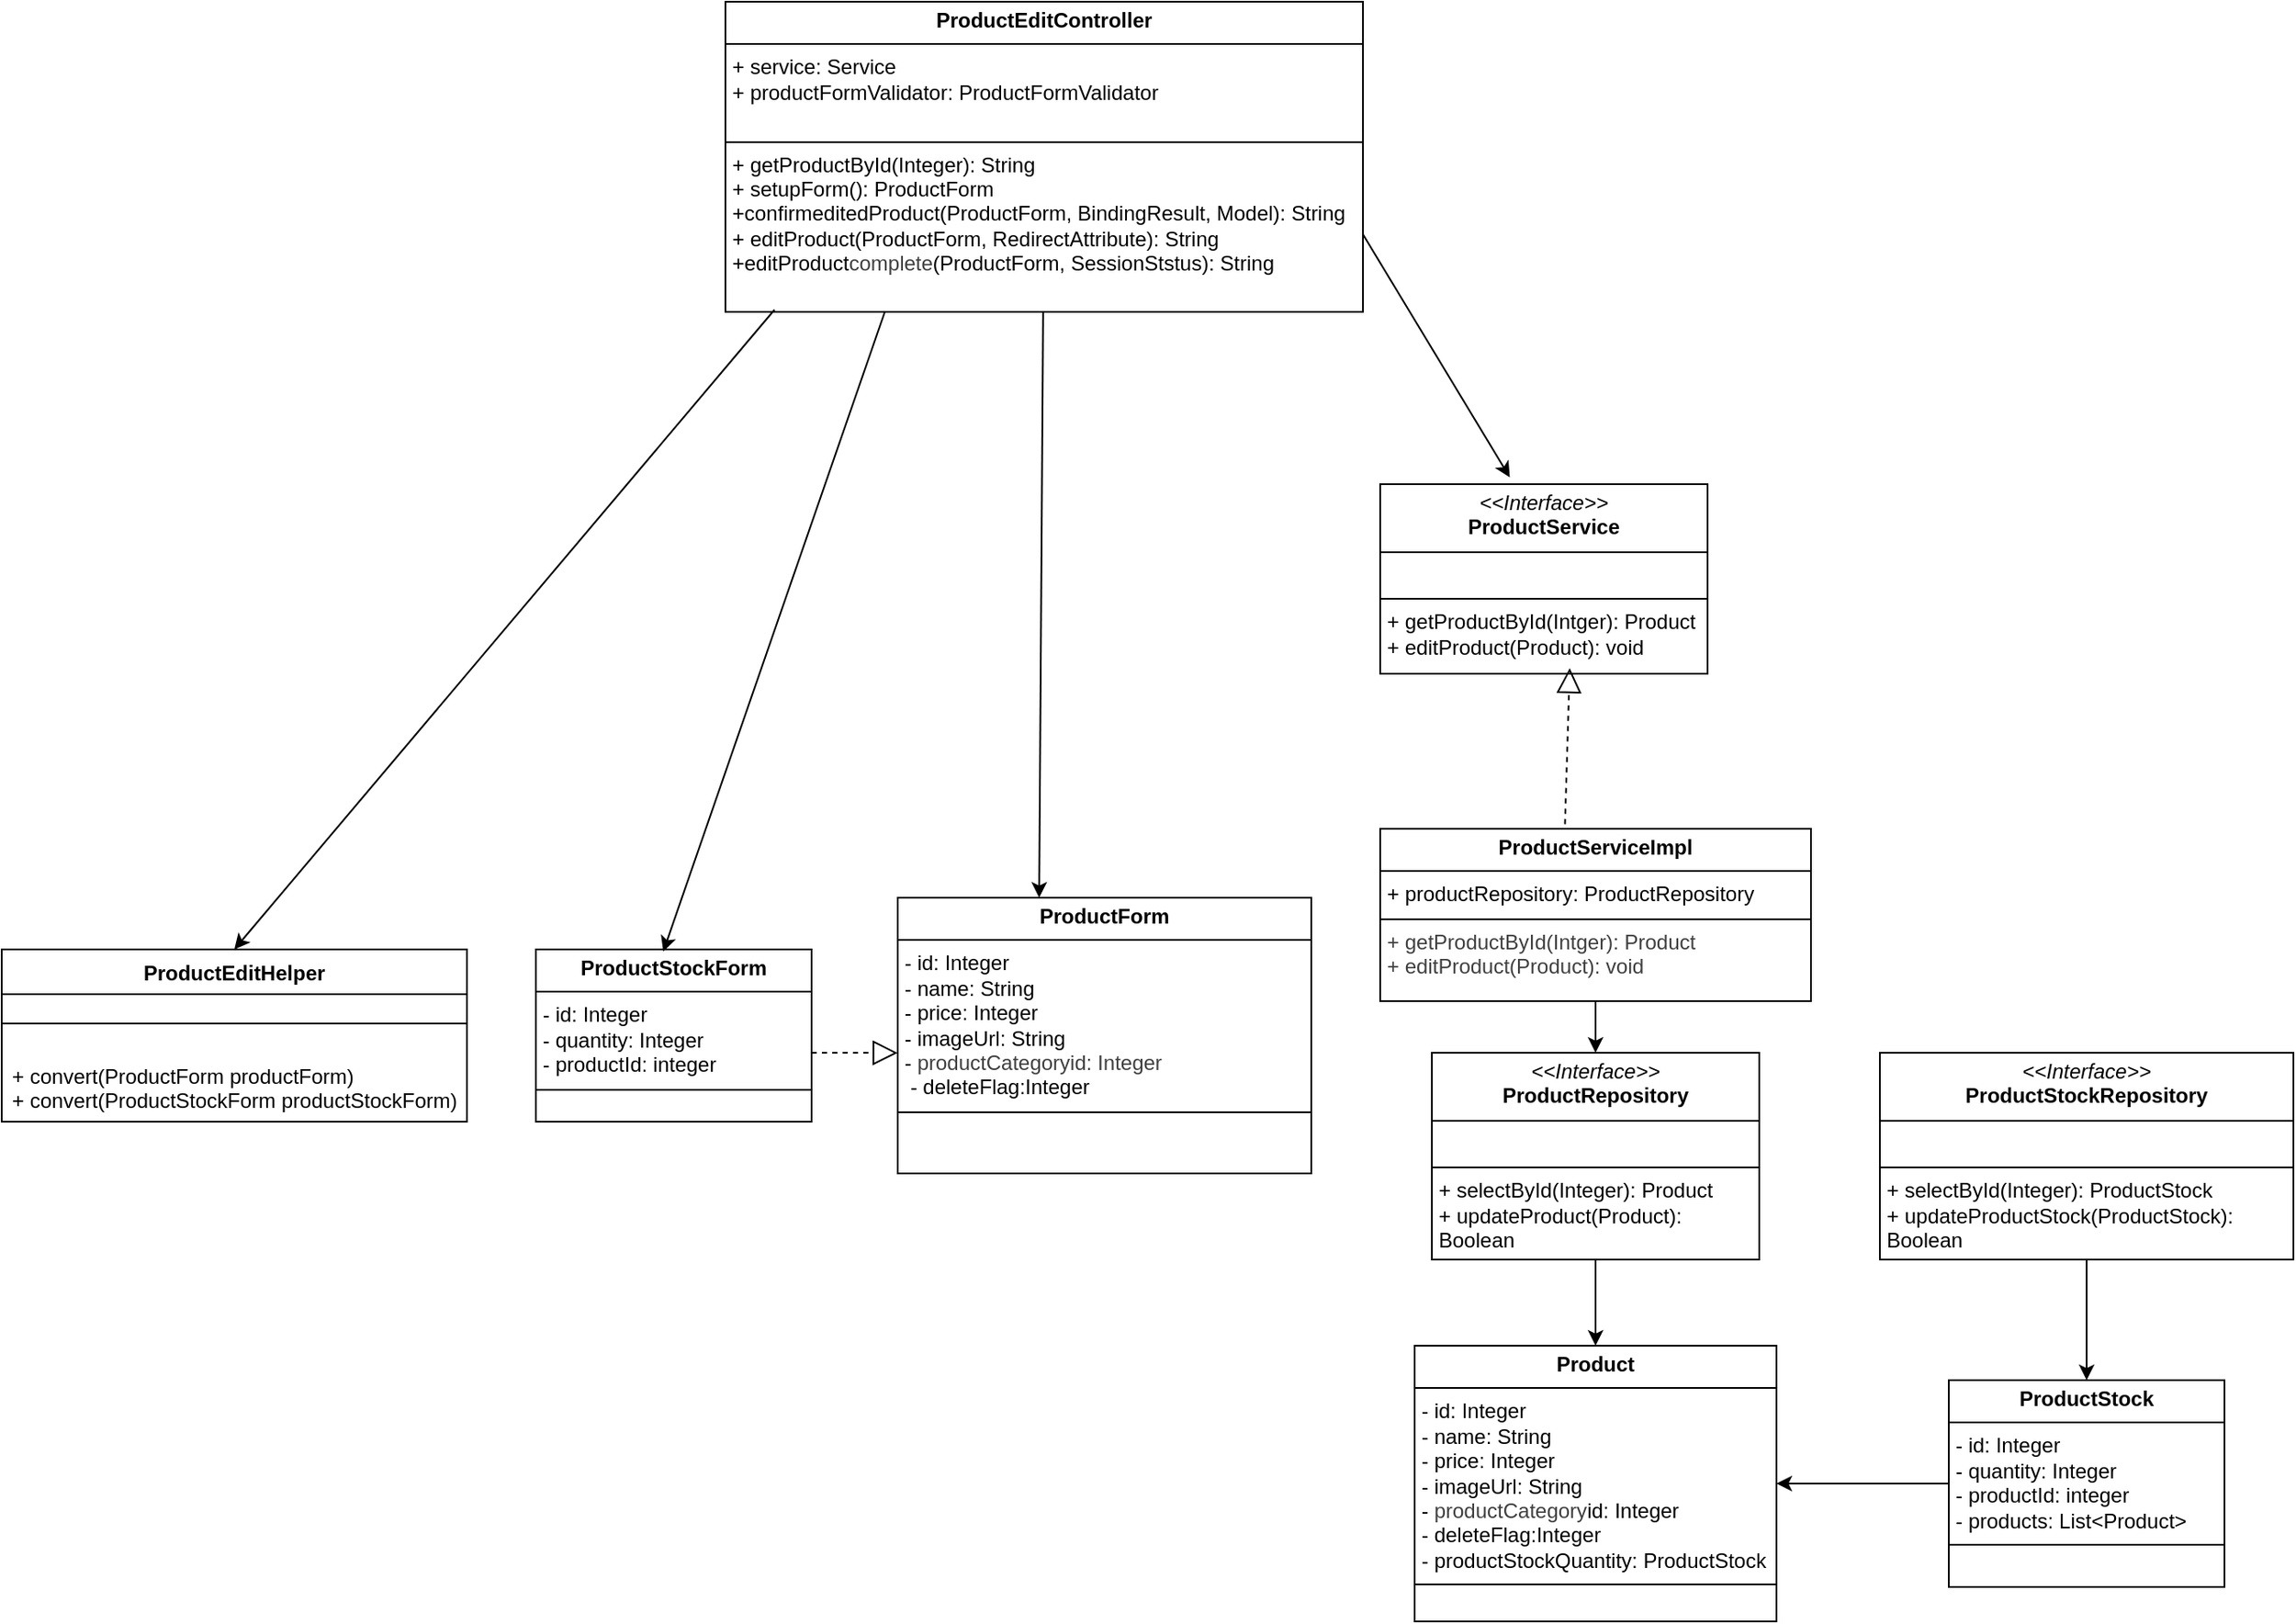 <mxfile>
  <diagram id="x81CGb3GGjV_3tPumR1I" name="Page-1">
    <mxGraphModel dx="1997" dy="1798" grid="1" gridSize="10" guides="1" tooltips="1" connect="1" arrows="1" fold="1" page="1" pageScale="1" pageWidth="850" pageHeight="1100" math="0" shadow="0">
      <root>
        <mxCell id="0" />
        <mxCell id="1" parent="0" />
        <mxCell id="43" value="" style="edgeStyle=none;html=1;" parent="1" source="8" target="11" edge="1">
          <mxGeometry relative="1" as="geometry" />
        </mxCell>
        <mxCell id="8" value="&lt;p style=&quot;margin:0px;margin-top:4px;text-align:center;&quot;&gt;&lt;b&gt;ProductServiceImpl&lt;/b&gt;&lt;/p&gt;&lt;hr size=&quot;1&quot; style=&quot;border-style:solid;&quot;&gt;&lt;p style=&quot;margin:0px;margin-left:4px;&quot;&gt;+ productRepository: ProductRepository&lt;/p&gt;&lt;hr size=&quot;1&quot; style=&quot;border-style:solid;&quot;&gt;&lt;p style=&quot;margin:0px;margin-left:4px;&quot;&gt;&lt;span style=&quot;color: rgb(63, 63, 63);&quot;&gt;+ getProductById(Intger): Product&lt;/span&gt;&lt;br style=&quot;color: rgb(63, 63, 63);&quot;&gt;&lt;span style=&quot;color: rgb(63, 63, 63);&quot;&gt;+ editProduct(Product): void&lt;/span&gt;&lt;/p&gt;" style="verticalAlign=top;align=left;overflow=fill;html=1;whiteSpace=wrap;" parent="1" vertex="1">
          <mxGeometry x="850" y="-200" width="250" height="100" as="geometry" />
        </mxCell>
        <mxCell id="10" value="&lt;p style=&quot;margin:0px;margin-top:4px;text-align:center;&quot;&gt;&lt;i&gt;&amp;lt;&amp;lt;Interface&amp;gt;&amp;gt;&lt;/i&gt;&lt;br&gt;&lt;b&gt;ProductService&lt;/b&gt;&lt;/p&gt;&lt;hr size=&quot;1&quot; style=&quot;border-style:solid;&quot;&gt;&lt;p style=&quot;margin:0px;margin-left:4px;&quot;&gt;&lt;br&gt;&lt;/p&gt;&lt;hr size=&quot;1&quot; style=&quot;border-style:solid;&quot;&gt;&lt;p style=&quot;margin:0px;margin-left:4px;&quot;&gt;+ getProductById(Intger): Product&lt;br&gt;+ editProduct(Product): void&lt;/p&gt;" style="verticalAlign=top;align=left;overflow=fill;html=1;whiteSpace=wrap;" parent="1" vertex="1">
          <mxGeometry x="850" y="-400" width="190" height="110" as="geometry" />
        </mxCell>
        <mxCell id="24" style="edgeStyle=none;html=1;exitX=0.5;exitY=1;exitDx=0;exitDy=0;" parent="1" source="11" target="13" edge="1">
          <mxGeometry relative="1" as="geometry" />
        </mxCell>
        <mxCell id="11" value="&lt;p style=&quot;margin:0px;margin-top:4px;text-align:center;&quot;&gt;&lt;i&gt;&amp;lt;&amp;lt;Interface&amp;gt;&amp;gt;&lt;/i&gt;&lt;br&gt;&lt;b&gt;ProductRepository&lt;/b&gt;&lt;/p&gt;&lt;hr size=&quot;1&quot; style=&quot;border-style:solid;&quot;&gt;&lt;p style=&quot;margin:0px;margin-left:4px;&quot;&gt;&lt;br&gt;&lt;/p&gt;&lt;hr size=&quot;1&quot; style=&quot;border-style:solid;&quot;&gt;&lt;p style=&quot;margin:0px;margin-left:4px;&quot;&gt;+ selectById(Integer): Product&lt;br&gt;+ updateProduct(Product): Boolean&lt;/p&gt;" style="verticalAlign=top;align=left;overflow=fill;html=1;whiteSpace=wrap;" parent="1" vertex="1">
          <mxGeometry x="880" y="-70" width="190" height="120" as="geometry" />
        </mxCell>
        <mxCell id="13" value="&lt;p style=&quot;margin:0px;margin-top:4px;text-align:center;&quot;&gt;&lt;b&gt;Product&lt;/b&gt;&lt;/p&gt;&lt;hr size=&quot;1&quot; style=&quot;border-style:solid;&quot;&gt;&lt;p style=&quot;margin:0px;margin-left:4px;&quot;&gt;- id: Integer&lt;/p&gt;&lt;p style=&quot;margin:0px;margin-left:4px;&quot;&gt;- name: String&lt;/p&gt;&lt;p style=&quot;margin:0px;margin-left:4px;&quot;&gt;- price: Integer&lt;/p&gt;&lt;p style=&quot;margin:0px;margin-left:4px;&quot;&gt;&lt;span style=&quot;background-color: transparent;&quot;&gt;- imageUrl: String&lt;/span&gt;&lt;/p&gt;&lt;p style=&quot;margin:0px;margin-left:4px;&quot;&gt;-&lt;span style=&quot;color: rgb(63, 63, 63); background-color: transparent;&quot;&gt;&amp;nbsp;productCategory&lt;/span&gt;&lt;span style=&quot;background-color: transparent;&quot;&gt;id: Integer&lt;/span&gt;&lt;/p&gt;&lt;p style=&quot;margin:0px;margin-left:4px;&quot;&gt;- deleteFlag:Integer&lt;/p&gt;&lt;p style=&quot;margin:0px;margin-left:4px;&quot;&gt;- productStockQuantity: ProductStock&lt;/p&gt;&lt;hr size=&quot;1&quot; style=&quot;border-style:solid;&quot;&gt;&lt;p style=&quot;margin:0px;margin-left:4px;&quot;&gt;&lt;br&gt;&lt;/p&gt;" style="verticalAlign=top;align=left;overflow=fill;html=1;whiteSpace=wrap;" parent="1" vertex="1">
          <mxGeometry x="870" y="100" width="210" height="160" as="geometry" />
        </mxCell>
        <mxCell id="14" value="&lt;p style=&quot;margin:0px;margin-top:4px;text-align:center;&quot;&gt;&lt;b&gt;ProductForm&lt;/b&gt;&lt;/p&gt;&lt;hr size=&quot;1&quot; style=&quot;border-style:solid;&quot;&gt;&lt;p style=&quot;margin: 0px 0px 0px 4px;&quot;&gt;- id: Integer&lt;/p&gt;&lt;p style=&quot;margin: 0px 0px 0px 4px;&quot;&gt;- name: String&lt;/p&gt;&lt;p style=&quot;margin: 0px 0px 0px 4px;&quot;&gt;- price: Integer&lt;/p&gt;&lt;p style=&quot;margin: 0px 0px 0px 4px;&quot;&gt;&lt;span style=&quot;background-color: transparent;&quot;&gt;- imageUrl: String&lt;/span&gt;&lt;/p&gt;&lt;p style=&quot;margin: 0px 0px 0px 4px;&quot;&gt;-&lt;span style=&quot;background-color: transparent; color: rgb(63, 63, 63);&quot;&gt;&amp;nbsp;productCategoryid: Integer&lt;/span&gt;&lt;/p&gt;&lt;p style=&quot;margin: 0px 0px 0px 4px;&quot;&gt;&amp;nbsp;- deleteFlag:Integer&lt;/p&gt;&lt;hr size=&quot;1&quot; style=&quot;border-style:solid;&quot;&gt;&lt;p style=&quot;margin:0px;margin-left:4px;&quot;&gt;&lt;br&gt;&lt;/p&gt;" style="verticalAlign=top;align=left;overflow=fill;html=1;whiteSpace=wrap;" parent="1" vertex="1">
          <mxGeometry x="570" y="-160" width="240" height="160" as="geometry" />
        </mxCell>
        <mxCell id="34" style="edgeStyle=none;html=1;entryX=0.396;entryY=-0.036;entryDx=0;entryDy=0;entryPerimeter=0;exitX=1;exitY=0.75;exitDx=0;exitDy=0;" parent="1" source="19" target="10" edge="1">
          <mxGeometry relative="1" as="geometry">
            <mxPoint x="604.75" y="-210.002" as="sourcePoint" />
            <mxPoint x="700" y="-209.25" as="targetPoint" />
          </mxGeometry>
        </mxCell>
        <mxCell id="48" value="" style="edgeStyle=none;html=1;entryX=0.342;entryY=0;entryDx=0;entryDy=0;entryPerimeter=0;" parent="1" source="19" target="14" edge="1">
          <mxGeometry relative="1" as="geometry">
            <mxPoint x="655" y="-370" as="targetPoint" />
          </mxGeometry>
        </mxCell>
        <mxCell id="19" value="&lt;p style=&quot;margin:0px;margin-top:4px;text-align:center;&quot;&gt;&lt;b&gt;ProductEditController&lt;/b&gt;&lt;/p&gt;&lt;hr size=&quot;1&quot; style=&quot;border-style:solid;&quot;&gt;&lt;p style=&quot;margin:0px;margin-left:4px;&quot;&gt;+ service: Service&lt;/p&gt;&lt;p style=&quot;margin:0px;margin-left:4px;&quot;&gt;+ productFormValidator: ProductFormValidator&lt;/p&gt;&lt;p style=&quot;margin:0px;margin-left:4px;&quot;&gt;&lt;br&gt;&lt;/p&gt;&lt;hr size=&quot;1&quot; style=&quot;border-style:solid;&quot;&gt;&lt;p style=&quot;margin:0px;margin-left:4px;&quot;&gt;+ getProductById(Integer): String&lt;/p&gt;&lt;p style=&quot;margin:0px;margin-left:4px;&quot;&gt;+ setupForm(): ProductForm&lt;/p&gt;&lt;p style=&quot;margin:0px;margin-left:4px;&quot;&gt;+confirmeditedProduct(ProductForm, BindingResult, Model): String&amp;nbsp;&lt;/p&gt;&lt;p style=&quot;margin:0px;margin-left:4px;&quot;&gt;+ editProduct(ProductForm, RedirectAttribute): String&lt;/p&gt;&lt;p style=&quot;margin:0px;margin-left:4px;&quot;&gt;+editProduct&lt;span style=&quot;color: rgb(63, 63, 63); background-color: transparent;&quot;&gt;complete&lt;/span&gt;&lt;span style=&quot;background-color: transparent;&quot;&gt;(ProductForm, SessionStstus): String&lt;/span&gt;&lt;/p&gt;" style="verticalAlign=top;align=left;overflow=fill;html=1;whiteSpace=wrap;" parent="1" vertex="1">
          <mxGeometry x="470" y="-680" width="370" height="180" as="geometry" />
        </mxCell>
        <mxCell id="21" value="" style="endArrow=block;dashed=1;endFill=0;endSize=12;html=1;exitX=0.429;exitY=-0.027;exitDx=0;exitDy=0;exitPerimeter=0;entryX=0.579;entryY=0.97;entryDx=0;entryDy=0;entryPerimeter=0;" parent="1" source="8" target="10" edge="1">
          <mxGeometry width="160" relative="1" as="geometry">
            <mxPoint x="900" y="30" as="sourcePoint" />
            <mxPoint x="1060" y="30" as="targetPoint" />
          </mxGeometry>
        </mxCell>
        <mxCell id="31" style="edgeStyle=none;html=1;exitX=0;exitY=0.5;exitDx=0;exitDy=0;" parent="1" source="26" target="13" edge="1">
          <mxGeometry relative="1" as="geometry" />
        </mxCell>
        <mxCell id="26" value="&lt;p style=&quot;margin:0px;margin-top:4px;text-align:center;&quot;&gt;&lt;b&gt;ProductStock&lt;/b&gt;&lt;/p&gt;&lt;hr size=&quot;1&quot; style=&quot;border-style:solid;&quot;&gt;&lt;p style=&quot;margin:0px;margin-left:4px;&quot;&gt;- id: Integer&lt;/p&gt;&lt;p style=&quot;margin:0px;margin-left:4px;&quot;&gt;- quantity: Integer&lt;/p&gt;&lt;p style=&quot;margin:0px;margin-left:4px;&quot;&gt;- productId: integer&lt;/p&gt;&lt;p style=&quot;margin:0px;margin-left:4px;&quot;&gt;- products: List&amp;lt;Product&amp;gt;&lt;/p&gt;&lt;hr size=&quot;1&quot; style=&quot;border-style:solid;&quot;&gt;&lt;p style=&quot;margin:0px;margin-left:4px;&quot;&gt;&lt;br&gt;&lt;/p&gt;" style="verticalAlign=top;align=left;overflow=fill;html=1;whiteSpace=wrap;" parent="1" vertex="1">
          <mxGeometry x="1180" y="120" width="160" height="120" as="geometry" />
        </mxCell>
        <mxCell id="28" value="&lt;p style=&quot;margin:0px;margin-top:4px;text-align:center;&quot;&gt;&lt;b&gt;ProductStockForm&lt;/b&gt;&lt;/p&gt;&lt;hr size=&quot;1&quot; style=&quot;border-style:solid;&quot;&gt;&lt;p style=&quot;margin:0px;margin-left:4px;&quot;&gt;- id: Integer&lt;/p&gt;&lt;p style=&quot;margin:0px;margin-left:4px;&quot;&gt;- quantity: Integer&lt;/p&gt;&lt;p style=&quot;margin:0px;margin-left:4px;&quot;&gt;- productId: integer&lt;/p&gt;&lt;hr size=&quot;1&quot; style=&quot;border-style:solid;&quot;&gt;&lt;p style=&quot;margin:0px;margin-left:4px;&quot;&gt;&lt;br&gt;&lt;/p&gt;" style="verticalAlign=top;align=left;overflow=fill;html=1;whiteSpace=wrap;" parent="1" vertex="1">
          <mxGeometry x="360" y="-130" width="160" height="100" as="geometry" />
        </mxCell>
        <mxCell id="42" value="" style="edgeStyle=none;html=1;" parent="1" source="30" target="26" edge="1">
          <mxGeometry relative="1" as="geometry" />
        </mxCell>
        <mxCell id="30" value="&lt;p style=&quot;margin:0px;margin-top:4px;text-align:center;&quot;&gt;&lt;i&gt;&amp;lt;&amp;lt;Interface&amp;gt;&amp;gt;&lt;/i&gt;&lt;br&gt;&lt;b&gt;ProductStockRepository&lt;/b&gt;&lt;/p&gt;&lt;hr size=&quot;1&quot; style=&quot;border-style:solid;&quot;&gt;&lt;p style=&quot;margin:0px;margin-left:4px;&quot;&gt;&lt;br&gt;&lt;/p&gt;&lt;hr size=&quot;1&quot; style=&quot;border-style:solid;&quot;&gt;&lt;p style=&quot;margin:0px;margin-left:4px;&quot;&gt;+ selectById(Integer): ProductStock&lt;br&gt;+ updateProductStock(ProductStock): Boolean&lt;/p&gt;" style="verticalAlign=top;align=left;overflow=fill;html=1;whiteSpace=wrap;" parent="1" vertex="1">
          <mxGeometry x="1140" y="-70" width="240" height="120" as="geometry" />
        </mxCell>
        <mxCell id="35" style="edgeStyle=none;html=1;entryX=0.462;entryY=0.013;entryDx=0;entryDy=0;entryPerimeter=0;exitX=0.25;exitY=1;exitDx=0;exitDy=0;" parent="1" source="19" target="28" edge="1">
          <mxGeometry relative="1" as="geometry">
            <mxPoint x="405" y="-230" as="sourcePoint" />
            <mxPoint x="300" y="-30" as="targetPoint" />
          </mxGeometry>
        </mxCell>
        <mxCell id="36" value="ProductEditHelper" style="swimlane;fontStyle=1;align=center;verticalAlign=top;childLayout=stackLayout;horizontal=1;startSize=26;horizontalStack=0;resizeParent=1;resizeParentMax=0;resizeLast=0;collapsible=1;marginBottom=0;whiteSpace=wrap;html=1;" parent="1" vertex="1">
          <mxGeometry x="50" y="-130" width="270" height="100" as="geometry" />
        </mxCell>
        <mxCell id="38" value="" style="line;strokeWidth=1;fillColor=none;align=left;verticalAlign=middle;spacingTop=-1;spacingLeft=3;spacingRight=3;rotatable=0;labelPosition=right;points=[];portConstraint=eastwest;strokeColor=inherit;" parent="36" vertex="1">
          <mxGeometry y="26" width="270" height="34" as="geometry" />
        </mxCell>
        <mxCell id="39" value="+&amp;nbsp;convert(ProductForm productForm)&lt;div&gt;+ convert(ProductStockForm productStockForm)&lt;/div&gt;" style="text;strokeColor=none;fillColor=none;align=left;verticalAlign=top;spacingLeft=4;spacingRight=4;overflow=hidden;rotatable=0;points=[[0,0.5],[1,0.5]];portConstraint=eastwest;whiteSpace=wrap;html=1;" parent="36" vertex="1">
          <mxGeometry y="60" width="270" height="40" as="geometry" />
        </mxCell>
        <mxCell id="50" style="edgeStyle=none;html=1;entryX=0.5;entryY=0;entryDx=0;entryDy=0;exitX=0.077;exitY=0.993;exitDx=0;exitDy=0;exitPerimeter=0;" parent="1" source="19" target="36" edge="1">
          <mxGeometry relative="1" as="geometry">
            <mxPoint x="482" y="-541" as="sourcePoint" />
            <mxPoint x="368" y="-130" as="targetPoint" />
          </mxGeometry>
        </mxCell>
        <mxCell id="51" value="" style="endArrow=block;dashed=1;endFill=0;endSize=12;html=1;entryX=0;entryY=0.563;entryDx=0;entryDy=0;entryPerimeter=0;" parent="1" target="14" edge="1">
          <mxGeometry width="160" relative="1" as="geometry">
            <mxPoint x="520" y="-70" as="sourcePoint" />
            <mxPoint x="680" y="-70" as="targetPoint" />
          </mxGeometry>
        </mxCell>
      </root>
    </mxGraphModel>
  </diagram>
</mxfile>
